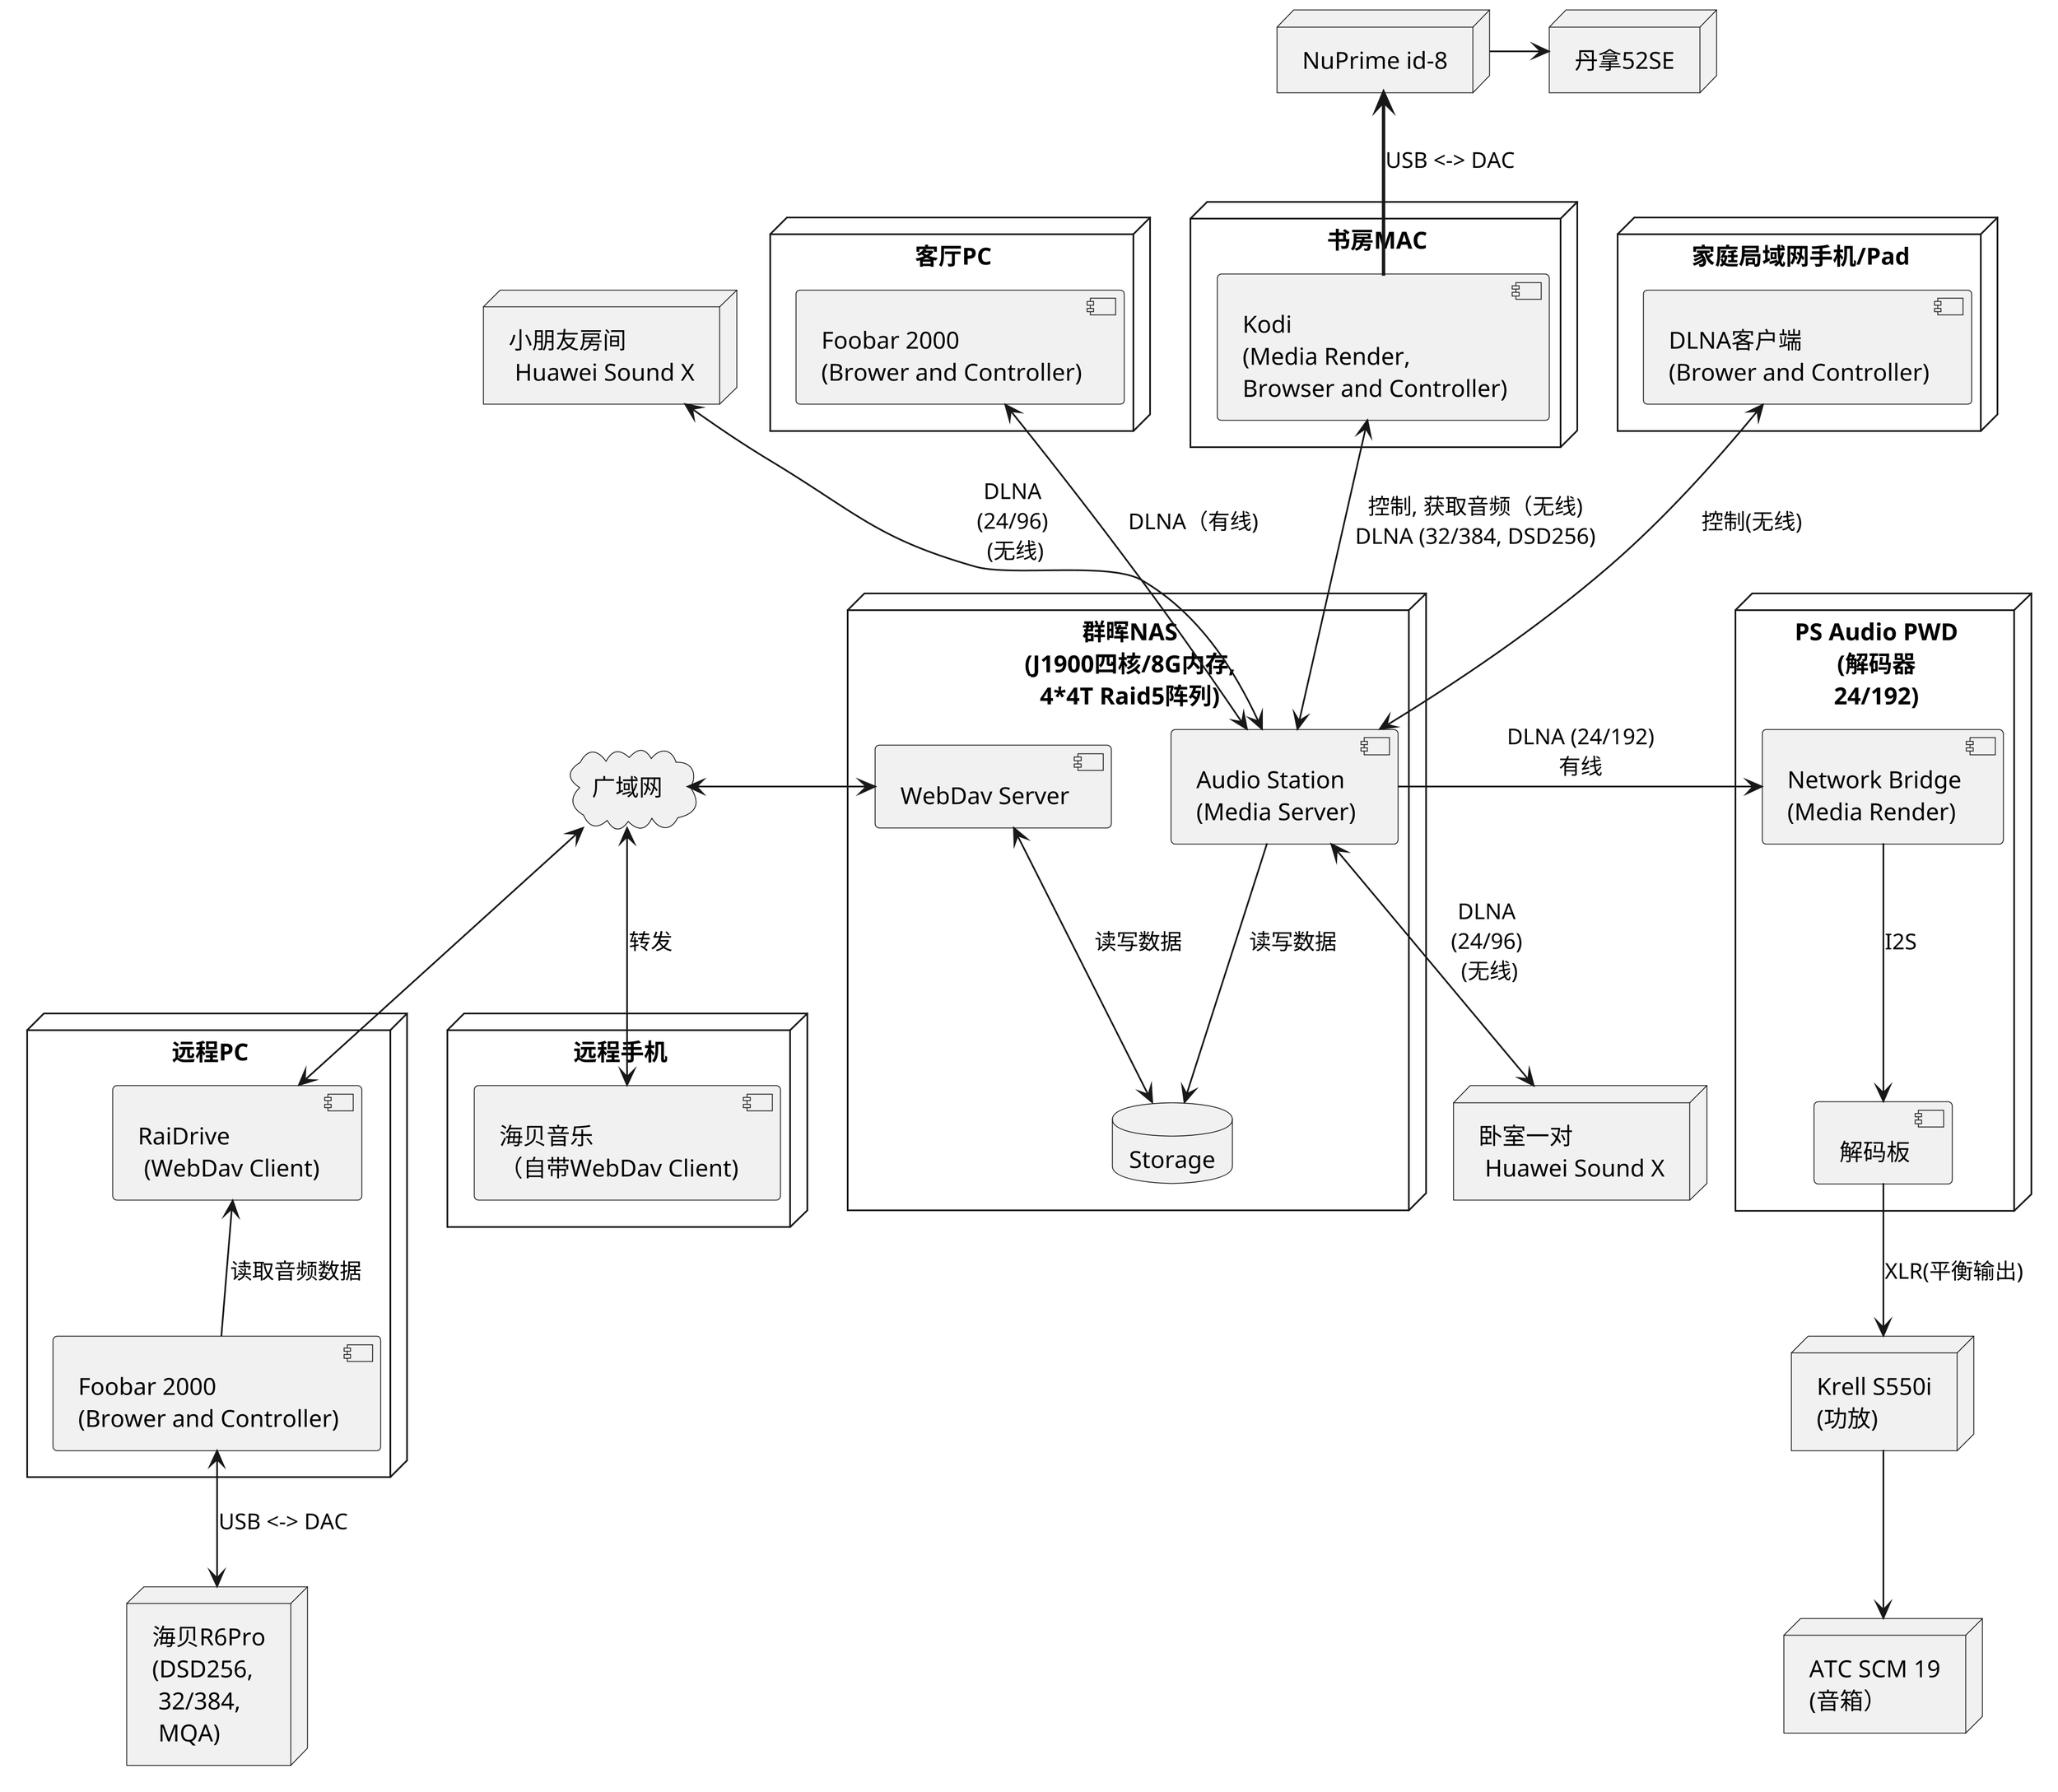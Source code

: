 @startuml

skinparam dpi 300

node "PS Audio PWD\n(解码器\n24/192)" as dac {
    component "Network Bridge\n(Media Render)" as bridge
    component "解码板" as bdac
    bridge --> bdac : I2S
}

node "Krell S550i\n(功放)" as amp
bdac --> amp : XLR(平衡输出)

node "ATC SCM 19\n(音箱）" as speaker
amp --> speaker

node "群晖NAS\n(J1900四核/8G内存,\n4*4T Raid5阵列)" as nas {
    component "Audio Station\n(Media Server)" as mserver
    mserver -> bridge : DLNA (24/192)\n有线
    component "WebDav Server" as wserver
    wserver -[hidden]r-> mserver
    database "Storage" as storage
    wserver <--> storage : 读写数据
    mserver --> storage : 读写数据
}

node "客厅PC" as pc {
    component "Foobar 2000\n(Brower and Controller)" as f2_1
    f2_1 <--> mserver : DLNA（有线)
}

node "书房MAC" as mac {
    component "Kodi\n(Media Render, \nBrowser and Controller)" as kodi
    kodi <--> mserver : 控制, 获取音频（无线)\nDLNA (32/384, DSD256)
}

node "NuPrime id-8" as dac1
kodi -u=> dac1 : USB <-> DAC
node "丹拿52SE" as speaker1
dac1 -> speaker1 

node "家庭局域网手机/Pad" as phone {
    component "DLNA客户端\n(Brower and Controller)" as dc_1
    dc_1 <--> mserver : 控制(无线)
}

node "小朋友房间\n Huawei Sound X" as soundx
mserver <-u-> soundx : DLNA\n(24/96)\n (无线)

node "卧室一对\n Huawei Sound X" as soundx1
mserver <--> soundx1 : DLNA\n(24/96)\n (无线)

cloud "广域网" as wan
wserver <-l-> wan

node "远程PC" as rpc {
    component "RaiDrive\n (WebDav Client)" as rai
    rai <-u-> wan
    component "Foobar 2000\n(Brower and Controller)" as f2_2
    f2_2 -u-> rai : 读取音频数据
}

node "海贝R6Pro\n(DSD256,\n 32/384,\n MQA)" as hiby
f2_2 <--> hiby : USB <-> DAC

node "远程手机" as rphone {
    component "海贝音乐\n（自带WebDav Client)" as mhiby
    mhiby <-u-> wan : 转发
}

@enduml